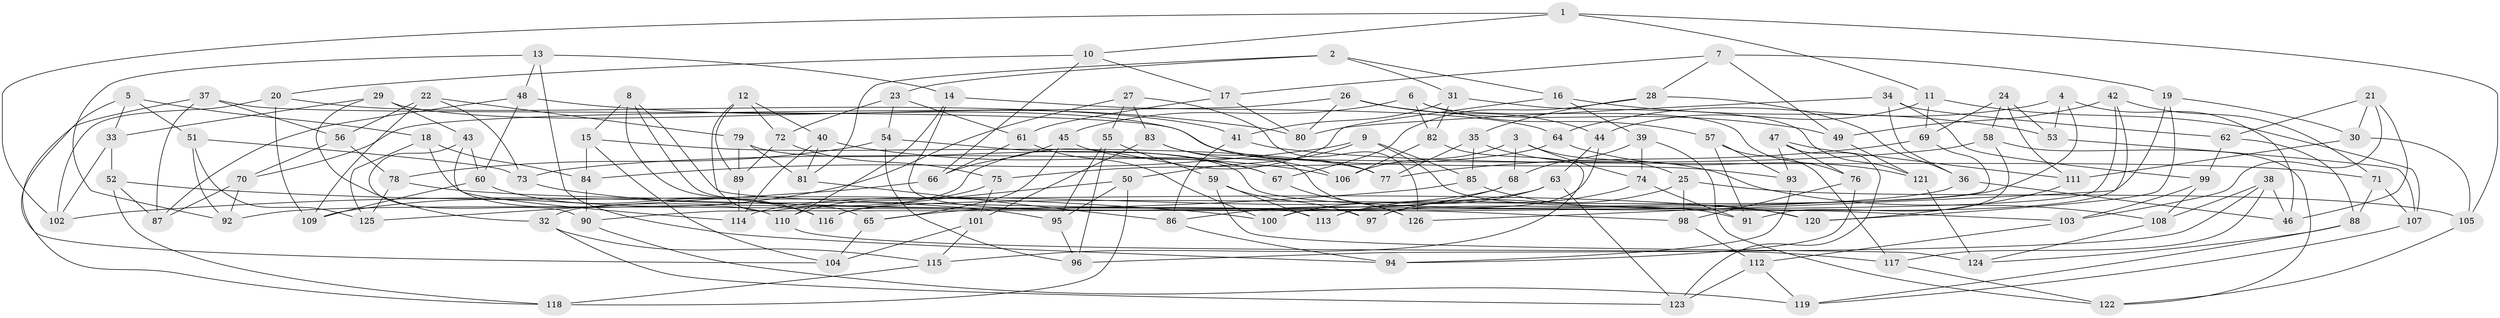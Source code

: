 // coarse degree distribution, {4: 0.6931818181818182, 8: 0.056818181818181816, 6: 0.022727272727272728, 7: 0.056818181818181816, 3: 0.045454545454545456, 5: 0.11363636363636363, 9: 0.011363636363636364}
// Generated by graph-tools (version 1.1) at 2025/04/03/04/25 22:04:02]
// undirected, 126 vertices, 252 edges
graph export_dot {
graph [start="1"]
  node [color=gray90,style=filled];
  1;
  2;
  3;
  4;
  5;
  6;
  7;
  8;
  9;
  10;
  11;
  12;
  13;
  14;
  15;
  16;
  17;
  18;
  19;
  20;
  21;
  22;
  23;
  24;
  25;
  26;
  27;
  28;
  29;
  30;
  31;
  32;
  33;
  34;
  35;
  36;
  37;
  38;
  39;
  40;
  41;
  42;
  43;
  44;
  45;
  46;
  47;
  48;
  49;
  50;
  51;
  52;
  53;
  54;
  55;
  56;
  57;
  58;
  59;
  60;
  61;
  62;
  63;
  64;
  65;
  66;
  67;
  68;
  69;
  70;
  71;
  72;
  73;
  74;
  75;
  76;
  77;
  78;
  79;
  80;
  81;
  82;
  83;
  84;
  85;
  86;
  87;
  88;
  89;
  90;
  91;
  92;
  93;
  94;
  95;
  96;
  97;
  98;
  99;
  100;
  101;
  102;
  103;
  104;
  105;
  106;
  107;
  108;
  109;
  110;
  111;
  112;
  113;
  114;
  115;
  116;
  117;
  118;
  119;
  120;
  121;
  122;
  123;
  124;
  125;
  126;
  1 -- 11;
  1 -- 10;
  1 -- 105;
  1 -- 102;
  2 -- 16;
  2 -- 23;
  2 -- 31;
  2 -- 81;
  3 -- 68;
  3 -- 74;
  3 -- 106;
  3 -- 25;
  4 -- 64;
  4 -- 46;
  4 -- 116;
  4 -- 53;
  5 -- 104;
  5 -- 18;
  5 -- 33;
  5 -- 51;
  6 -- 82;
  6 -- 57;
  6 -- 76;
  6 -- 45;
  7 -- 28;
  7 -- 19;
  7 -- 49;
  7 -- 17;
  8 -- 98;
  8 -- 113;
  8 -- 116;
  8 -- 15;
  9 -- 91;
  9 -- 85;
  9 -- 84;
  9 -- 50;
  10 -- 17;
  10 -- 20;
  10 -- 66;
  11 -- 69;
  11 -- 107;
  11 -- 44;
  12 -- 89;
  12 -- 40;
  12 -- 72;
  12 -- 65;
  13 -- 48;
  13 -- 14;
  13 -- 94;
  13 -- 92;
  14 -- 97;
  14 -- 64;
  14 -- 110;
  15 -- 104;
  15 -- 84;
  15 -- 77;
  16 -- 39;
  16 -- 53;
  16 -- 32;
  17 -- 61;
  17 -- 80;
  18 -- 125;
  18 -- 84;
  18 -- 110;
  19 -- 97;
  19 -- 120;
  19 -- 30;
  20 -- 41;
  20 -- 102;
  20 -- 109;
  21 -- 30;
  21 -- 46;
  21 -- 62;
  21 -- 103;
  22 -- 79;
  22 -- 73;
  22 -- 109;
  22 -- 56;
  23 -- 72;
  23 -- 61;
  23 -- 54;
  24 -- 58;
  24 -- 53;
  24 -- 69;
  24 -- 111;
  25 -- 105;
  25 -- 97;
  25 -- 98;
  26 -- 70;
  26 -- 44;
  26 -- 80;
  26 -- 49;
  27 -- 83;
  27 -- 126;
  27 -- 109;
  27 -- 55;
  28 -- 36;
  28 -- 35;
  28 -- 67;
  29 -- 77;
  29 -- 43;
  29 -- 33;
  29 -- 32;
  30 -- 111;
  30 -- 105;
  31 -- 121;
  31 -- 41;
  31 -- 82;
  32 -- 123;
  32 -- 115;
  33 -- 52;
  33 -- 102;
  34 -- 36;
  34 -- 80;
  34 -- 99;
  34 -- 62;
  35 -- 77;
  35 -- 108;
  35 -- 85;
  36 -- 92;
  36 -- 46;
  37 -- 56;
  37 -- 118;
  37 -- 87;
  37 -- 93;
  38 -- 46;
  38 -- 117;
  38 -- 96;
  38 -- 108;
  39 -- 74;
  39 -- 122;
  39 -- 68;
  40 -- 106;
  40 -- 114;
  40 -- 81;
  41 -- 86;
  41 -- 71;
  42 -- 71;
  42 -- 49;
  42 -- 100;
  42 -- 126;
  43 -- 60;
  43 -- 114;
  43 -- 90;
  44 -- 63;
  44 -- 113;
  45 -- 66;
  45 -- 65;
  45 -- 67;
  47 -- 111;
  47 -- 93;
  47 -- 123;
  47 -- 76;
  48 -- 80;
  48 -- 87;
  48 -- 60;
  49 -- 121;
  50 -- 95;
  50 -- 116;
  50 -- 118;
  51 -- 125;
  51 -- 73;
  51 -- 92;
  52 -- 118;
  52 -- 100;
  52 -- 87;
  53 -- 107;
  54 -- 96;
  54 -- 78;
  54 -- 67;
  55 -- 95;
  55 -- 96;
  55 -- 59;
  56 -- 70;
  56 -- 78;
  57 -- 93;
  57 -- 117;
  57 -- 91;
  58 -- 91;
  58 -- 73;
  58 -- 122;
  59 -- 124;
  59 -- 113;
  59 -- 97;
  60 -- 109;
  60 -- 116;
  61 -- 66;
  61 -- 100;
  62 -- 88;
  62 -- 99;
  63 -- 65;
  63 -- 100;
  63 -- 123;
  64 -- 121;
  64 -- 75;
  65 -- 104;
  66 -- 125;
  67 -- 126;
  68 -- 114;
  68 -- 86;
  69 -- 77;
  69 -- 90;
  70 -- 92;
  70 -- 87;
  71 -- 88;
  71 -- 107;
  72 -- 89;
  72 -- 75;
  73 -- 95;
  74 -- 91;
  74 -- 113;
  75 -- 110;
  75 -- 101;
  76 -- 98;
  76 -- 94;
  78 -- 120;
  78 -- 125;
  79 -- 89;
  79 -- 81;
  79 -- 103;
  81 -- 86;
  82 -- 115;
  82 -- 106;
  83 -- 101;
  83 -- 126;
  83 -- 106;
  84 -- 90;
  85 -- 120;
  85 -- 102;
  86 -- 94;
  88 -- 119;
  88 -- 124;
  89 -- 114;
  90 -- 119;
  93 -- 94;
  95 -- 96;
  98 -- 112;
  99 -- 103;
  99 -- 108;
  101 -- 104;
  101 -- 115;
  103 -- 112;
  105 -- 122;
  107 -- 119;
  108 -- 124;
  110 -- 117;
  111 -- 120;
  112 -- 123;
  112 -- 119;
  115 -- 118;
  117 -- 122;
  121 -- 124;
}
